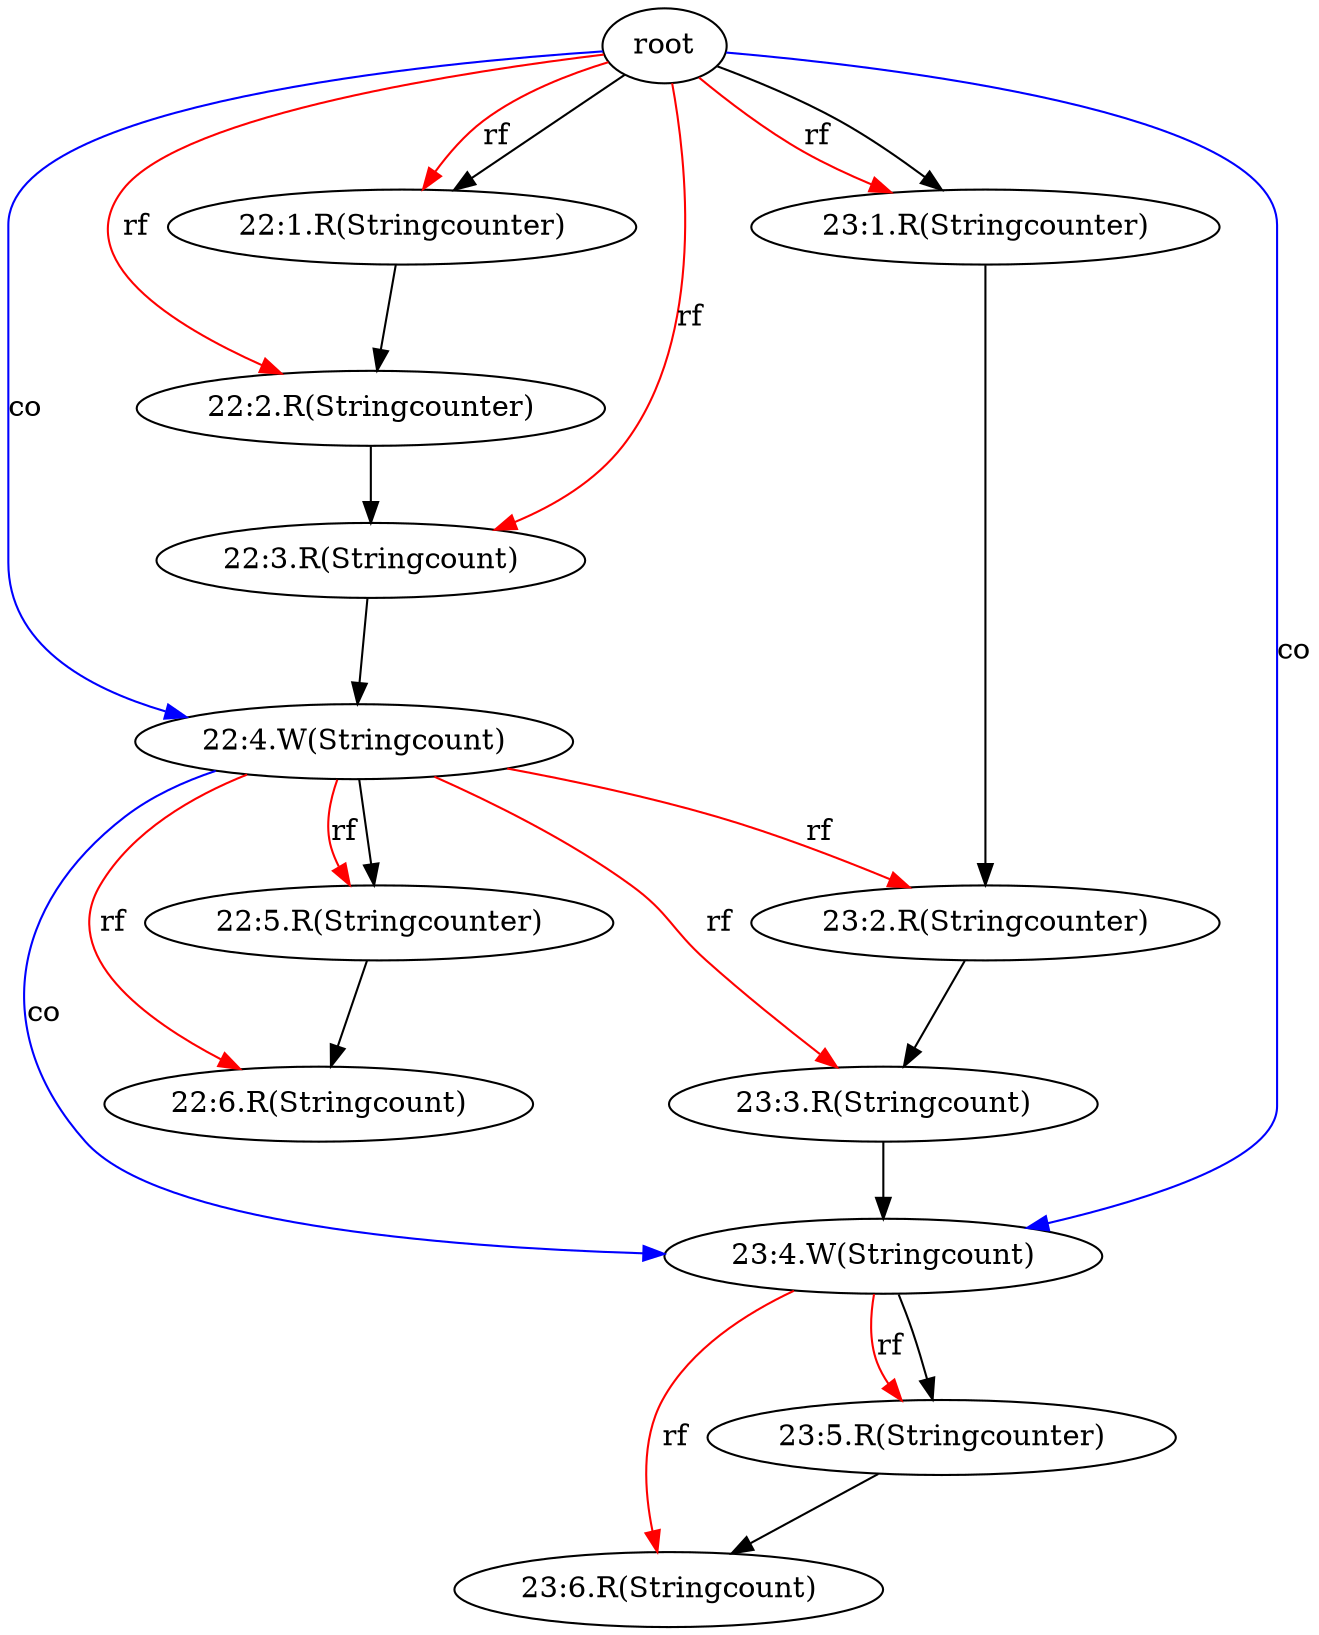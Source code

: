 digraph {
221 [label="22:1.R(Stringcounter)"]
root -> 221;
root -> 221[color=red, label="rf"];
231 [label="23:1.R(Stringcounter)"]
root -> 231;
root -> 231[color=red, label="rf"];
222 [label="22:2.R(Stringcounter)"]
221 -> 222;
root -> 222[color=red, label="rf"];
223 [label="22:3.R(Stringcount)"]
222 -> 223;
root -> 223[color=red, label="rf"];
224 [label="22:4.W(Stringcount)"]
223 -> 224;
225 [label="22:5.R(Stringcounter)"]
224 -> 225;
224 -> 225[color=red, label="rf"];
226 [label="22:6.R(Stringcount)"]
225 -> 226;
224 -> 226[color=red, label="rf"];
232 [label="23:2.R(Stringcounter)"]
231 -> 232;
224 -> 232[color=red, label="rf"];
233 [label="23:3.R(Stringcount)"]
232 -> 233;
224 -> 233[color=red, label="rf"];
234 [label="23:4.W(Stringcount)"]
233 -> 234;
235 [label="23:5.R(Stringcounter)"]
234 -> 235;
234 -> 235[color=red, label="rf"];
236 [label="23:6.R(Stringcount)"]
235 -> 236;
234 -> 236[color=red, label="rf"];
root -> 224[color=blue, label="co"];
root -> 234[color=blue, label="co"];
224 -> 234[color=blue, label="co"];
}